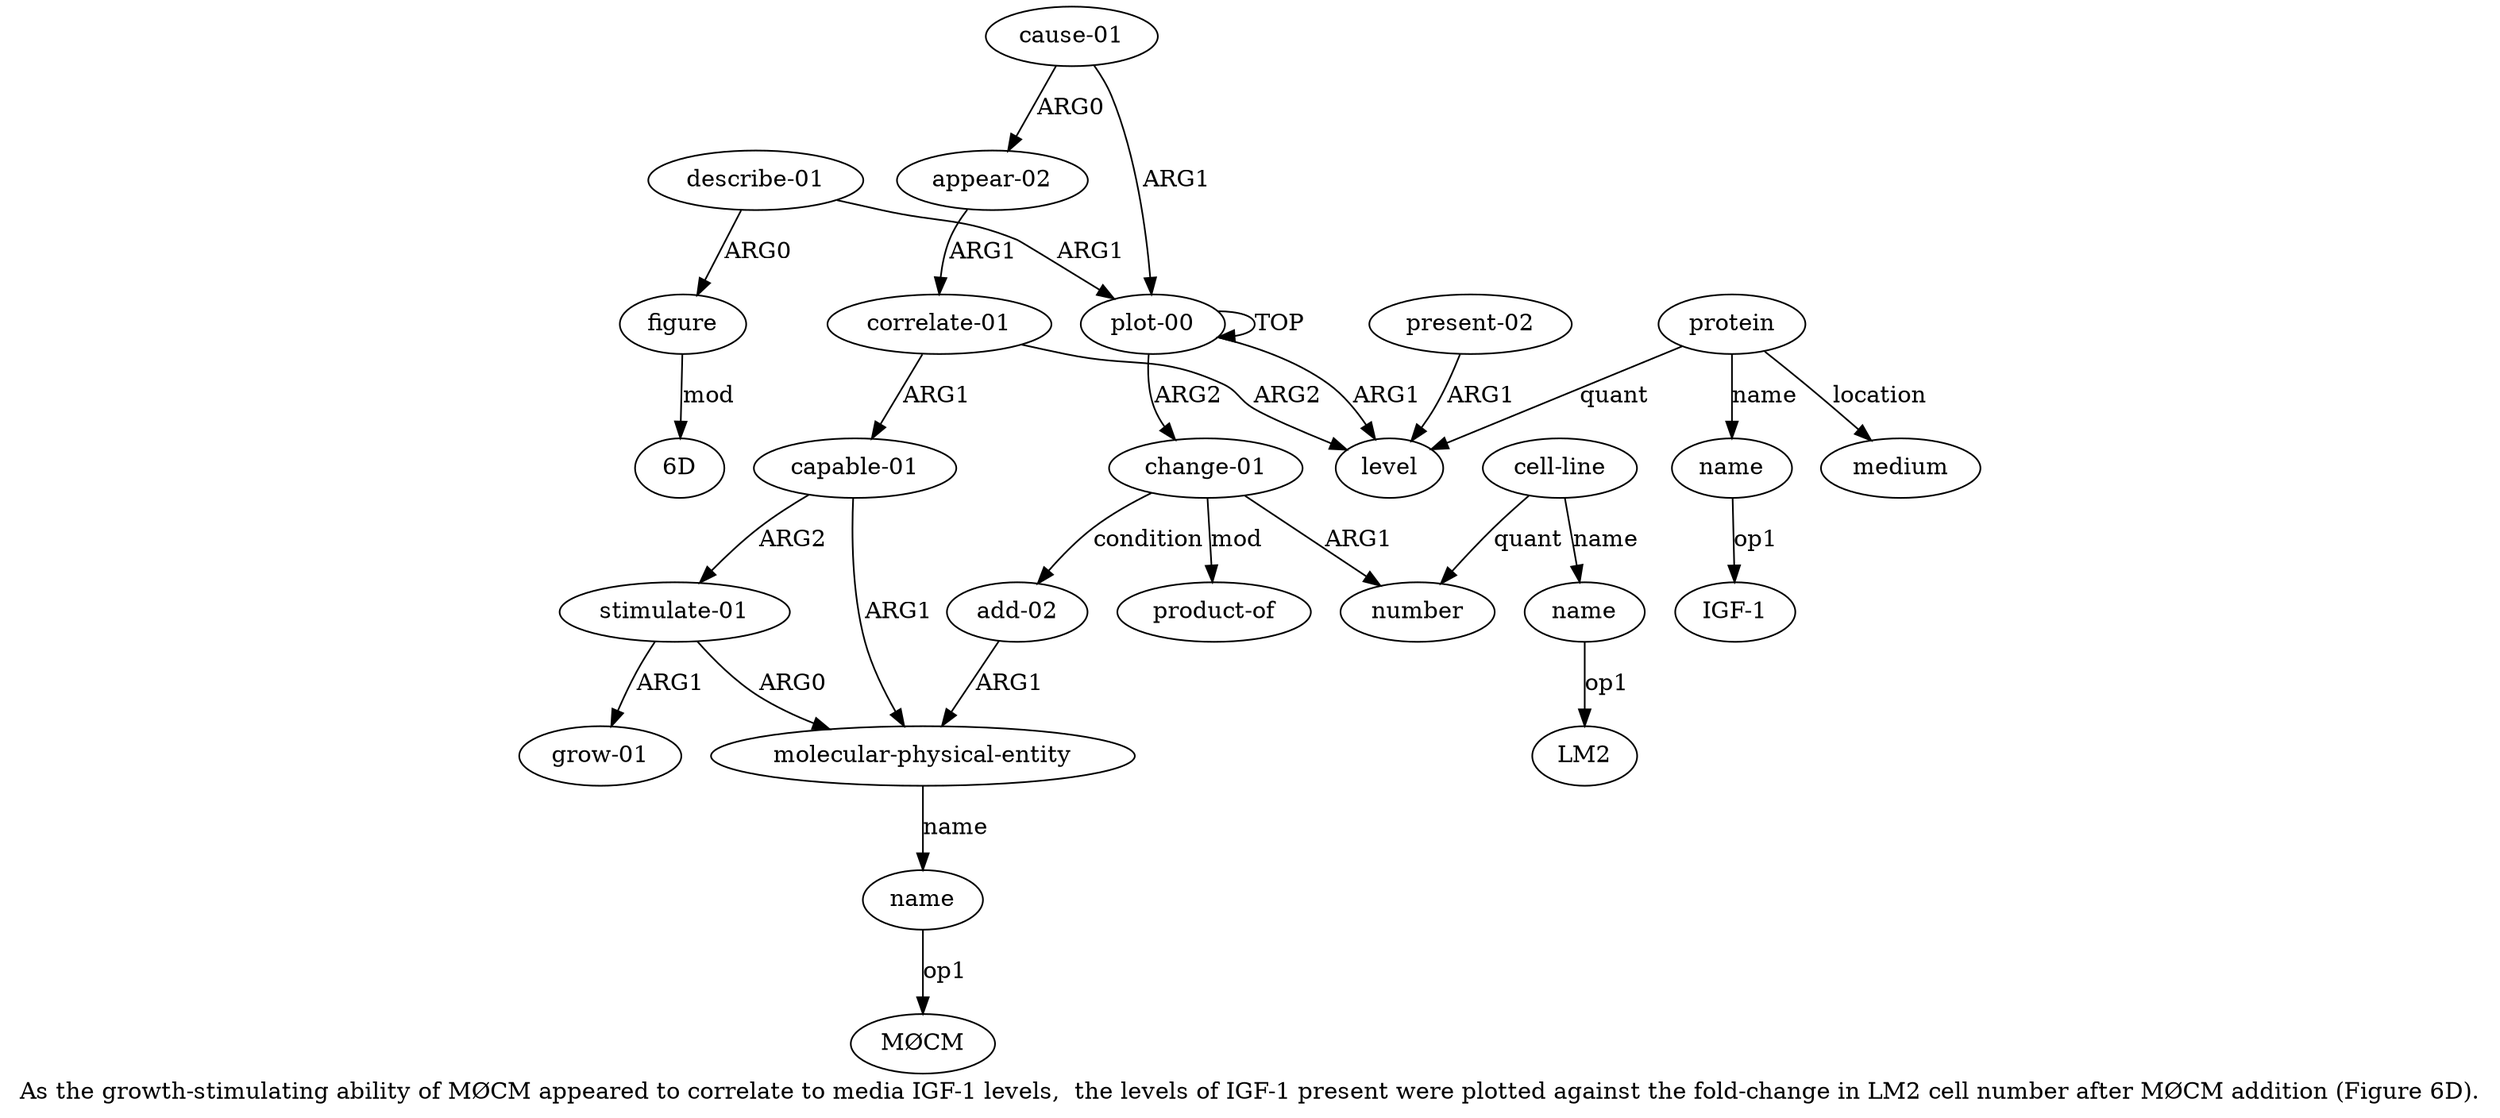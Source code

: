 digraph  {
	graph [label="As the growth-stimulating ability of MØCM appeared to correlate to media IGF-1 levels,  the levels of IGF-1 present were plotted \
against the fold-change in LM2 cell number after MØCM addition (Figure 6D)."];
	node [label="\N"];
	a20	 [color=black,
		gold_ind=20,
		gold_label="describe-01",
		label="describe-01",
		test_ind=20,
		test_label="describe-01"];
	a21	 [color=black,
		gold_ind=21,
		gold_label=figure,
		label=figure,
		test_ind=21,
		test_label=figure];
	a20 -> a21 [key=0,
	color=black,
	gold_label=ARG0,
	label=ARG0,
	test_label=ARG0];
a0 [color=black,
	gold_ind=0,
	gold_label="plot-00",
	label="plot-00",
	test_ind=0,
	test_label="plot-00"];
a20 -> a0 [key=0,
color=black,
gold_label=ARG1,
label=ARG1,
test_label=ARG1];
"a21 6D" [color=black,
gold_ind=-1,
gold_label="6D",
label="6D",
test_ind=-1,
test_label="6D"];
a21 -> "a21 6D" [key=0,
color=black,
gold_label=mod,
label=mod,
test_label=mod];
"a9 LM2" [color=black,
gold_ind=-1,
gold_label=LM2,
label=LM2,
test_ind=-1,
test_label=LM2];
"a3 IGF-1" [color=black,
gold_ind=-1,
gold_label="IGF-1",
label="IGF-1",
test_ind=-1,
test_label="IGF-1"];
a15 [color=black,
gold_ind=15,
gold_label="appear-02",
label="appear-02",
test_ind=15,
test_label="appear-02"];
a16 [color=black,
gold_ind=16,
gold_label="correlate-01",
label="correlate-01",
test_ind=16,
test_label="correlate-01"];
a15 -> a16 [key=0,
color=black,
gold_label=ARG1,
label=ARG1,
test_label=ARG1];
a14 [color=black,
gold_ind=14,
gold_label="cause-01",
label="cause-01",
test_ind=14,
test_label="cause-01"];
a14 -> a15 [key=0,
color=black,
gold_label=ARG0,
label=ARG0,
test_label=ARG0];
a14 -> a0 [key=0,
color=black,
gold_label=ARG1,
label=ARG1,
test_label=ARG1];
a17 [color=black,
gold_ind=17,
gold_label="capable-01",
label="capable-01",
test_ind=17,
test_label="capable-01"];
a11 [color=black,
gold_ind=11,
gold_label="molecular-physical-entity",
label="molecular-physical-entity",
test_ind=11,
test_label="molecular-physical-entity"];
a17 -> a11 [key=0,
color=black,
gold_label=ARG1,
label=ARG1,
test_label=ARG1];
a18 [color=black,
gold_ind=18,
gold_label="stimulate-01",
label="stimulate-01",
test_ind=18,
test_label="stimulate-01"];
a17 -> a18 [key=0,
color=black,
gold_label=ARG2,
label=ARG2,
test_label=ARG2];
a16 -> a17 [key=0,
color=black,
gold_label=ARG1,
label=ARG1,
test_label=ARG1];
a1 [color=black,
gold_ind=1,
gold_label=level,
label=level,
test_ind=1,
test_label=level];
a16 -> a1 [key=0,
color=black,
gold_label=ARG2,
label=ARG2,
test_label=ARG2];
a12 [color=black,
gold_ind=12,
gold_label=name,
label=name,
test_ind=12,
test_label=name];
a11 -> a12 [key=0,
color=black,
gold_label=name,
label=name,
test_label=name];
a10 [color=black,
gold_ind=10,
gold_label="add-02",
label="add-02",
test_ind=10,
test_label="add-02"];
a10 -> a11 [key=0,
color=black,
gold_label=ARG1,
label=ARG1,
test_label=ARG1];
a13 [color=black,
gold_ind=13,
gold_label="product-of",
label="product-of",
test_ind=13,
test_label="product-of"];
"a12 MØCM" [color=black,
gold_ind=-1,
gold_label=MØCM,
label=MØCM,
test_ind=-1,
test_label=MØCM];
a12 -> "a12 MØCM" [key=0,
color=black,
gold_label=op1,
label=op1,
test_label=op1];
a19 [color=black,
gold_ind=19,
gold_label="grow-01",
label="grow-01",
test_ind=19,
test_label="grow-01"];
a18 -> a11 [key=0,
color=black,
gold_label=ARG0,
label=ARG0,
test_label=ARG0];
a18 -> a19 [key=0,
color=black,
gold_label=ARG1,
label=ARG1,
test_label=ARG1];
a0 -> a1 [key=0,
color=black,
gold_label=ARG1,
label=ARG1,
test_label=ARG1];
a0 -> a0 [key=0,
color=black,
gold_label=TOP,
label=TOP,
test_label=TOP];
a6 [color=black,
gold_ind=6,
gold_label="change-01",
label="change-01",
test_ind=6,
test_label="change-01"];
a0 -> a6 [key=0,
color=black,
gold_label=ARG2,
label=ARG2,
test_label=ARG2];
a3 [color=black,
gold_ind=3,
gold_label=name,
label=name,
test_ind=3,
test_label=name];
a3 -> "a3 IGF-1" [key=0,
color=black,
gold_label=op1,
label=op1,
test_label=op1];
a2 [color=black,
gold_ind=2,
gold_label=protein,
label=protein,
test_ind=2,
test_label=protein];
a2 -> a1 [key=0,
color=black,
gold_label=quant,
label=quant,
test_label=quant];
a2 -> a3 [key=0,
color=black,
gold_label=name,
label=name,
test_label=name];
a4 [color=black,
gold_ind=4,
gold_label=medium,
label=medium,
test_ind=4,
test_label=medium];
a2 -> a4 [key=0,
color=black,
gold_label=location,
label=location,
test_label=location];
a5 [color=black,
gold_ind=5,
gold_label="present-02",
label="present-02",
test_ind=5,
test_label="present-02"];
a5 -> a1 [key=0,
color=black,
gold_label=ARG1,
label=ARG1,
test_label=ARG1];
a7 [color=black,
gold_ind=7,
gold_label=number,
label=number,
test_ind=7,
test_label=number];
a6 -> a10 [key=0,
color=black,
gold_label=condition,
label=condition,
test_label=condition];
a6 -> a13 [key=0,
color=black,
gold_label=mod,
label=mod,
test_label=mod];
a6 -> a7 [key=0,
color=black,
gold_label=ARG1,
label=ARG1,
test_label=ARG1];
a9 [color=black,
gold_ind=9,
gold_label=name,
label=name,
test_ind=9,
test_label=name];
a9 -> "a9 LM2" [key=0,
color=black,
gold_label=op1,
label=op1,
test_label=op1];
a8 [color=black,
gold_ind=8,
gold_label="cell-line",
label="cell-line",
test_ind=8,
test_label="cell-line"];
a8 -> a7 [key=0,
color=black,
gold_label=quant,
label=quant,
test_label=quant];
a8 -> a9 [key=0,
color=black,
gold_label=name,
label=name,
test_label=name];
}
